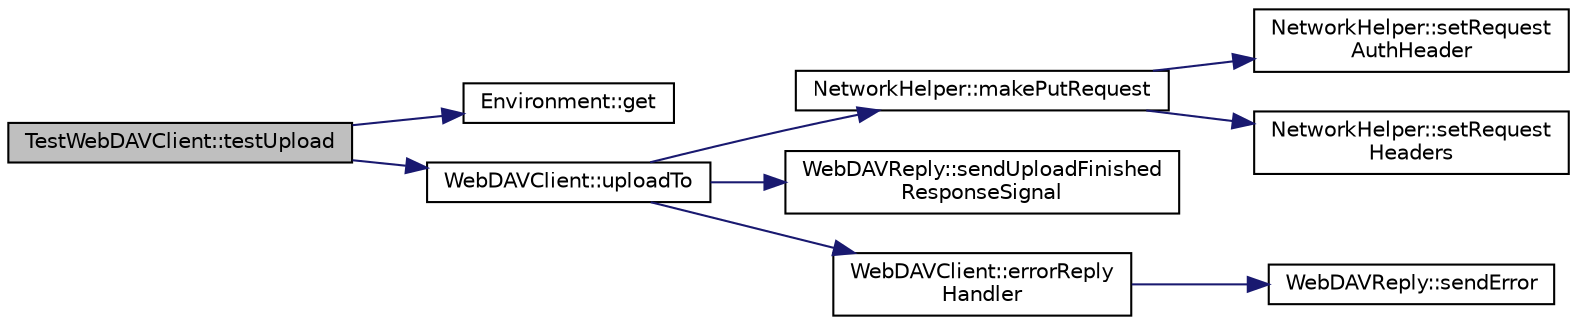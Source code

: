 digraph "TestWebDAVClient::testUpload"
{
 // INTERACTIVE_SVG=YES
 // LATEX_PDF_SIZE
  edge [fontname="Helvetica",fontsize="10",labelfontname="Helvetica",labelfontsize="10"];
  node [fontname="Helvetica",fontsize="10",shape=record];
  rankdir="LR";
  Node72 [label="TestWebDAVClient::testUpload",height=0.2,width=0.4,color="black", fillcolor="grey75", style="filled", fontcolor="black",tooltip=" "];
  Node72 -> Node73 [color="midnightblue",fontsize="10",style="solid",fontname="Helvetica"];
  Node73 [label="Environment::get",height=0.2,width=0.4,color="black", fillcolor="white", style="filled",URL="$class_environment.html#af6420761f58108184a592abf86b97632",tooltip=" "];
  Node72 -> Node74 [color="midnightblue",fontsize="10",style="solid",fontname="Helvetica"];
  Node74 [label="WebDAVClient::uploadTo",height=0.2,width=0.4,color="black", fillcolor="white", style="filled",URL="$class_web_d_a_v_client.html#a168ca7ab3edc10ab4026f6bae9a43b96",tooltip=" "];
  Node74 -> Node75 [color="midnightblue",fontsize="10",style="solid",fontname="Helvetica"];
  Node75 [label="NetworkHelper::makePutRequest",height=0.2,width=0.4,color="black", fillcolor="white", style="filled",URL="$class_network_helper.html#a03b6ef15708fbcb872e77b5f098c620b",tooltip=" "];
  Node75 -> Node76 [color="midnightblue",fontsize="10",style="solid",fontname="Helvetica"];
  Node76 [label="NetworkHelper::setRequest\lAuthHeader",height=0.2,width=0.4,color="black", fillcolor="white", style="filled",URL="$class_network_helper.html#a399431d07f53fe9d51de9cc8feb82870",tooltip=" "];
  Node75 -> Node77 [color="midnightblue",fontsize="10",style="solid",fontname="Helvetica"];
  Node77 [label="NetworkHelper::setRequest\lHeaders",height=0.2,width=0.4,color="black", fillcolor="white", style="filled",URL="$class_network_helper.html#acd2024e4fdc4c63c6b3d159f834a5b7d",tooltip=" "];
  Node74 -> Node78 [color="midnightblue",fontsize="10",style="solid",fontname="Helvetica"];
  Node78 [label="WebDAVReply::sendUploadFinished\lResponseSignal",height=0.2,width=0.4,color="black", fillcolor="white", style="filled",URL="$class_web_d_a_v_reply.html#aa5f3509ac95dcf84f0948f98726c1754",tooltip=" "];
  Node74 -> Node79 [color="midnightblue",fontsize="10",style="solid",fontname="Helvetica"];
  Node79 [label="WebDAVClient::errorReply\lHandler",height=0.2,width=0.4,color="black", fillcolor="white", style="filled",URL="$class_web_d_a_v_client.html#a7c55b87f2da54a454ccd736033586ae4",tooltip=" "];
  Node79 -> Node80 [color="midnightblue",fontsize="10",style="solid",fontname="Helvetica"];
  Node80 [label="WebDAVReply::sendError",height=0.2,width=0.4,color="black", fillcolor="white", style="filled",URL="$class_web_d_a_v_reply.html#af2e9887105f9555aeb6d74ca45995d7a",tooltip=" "];
}

